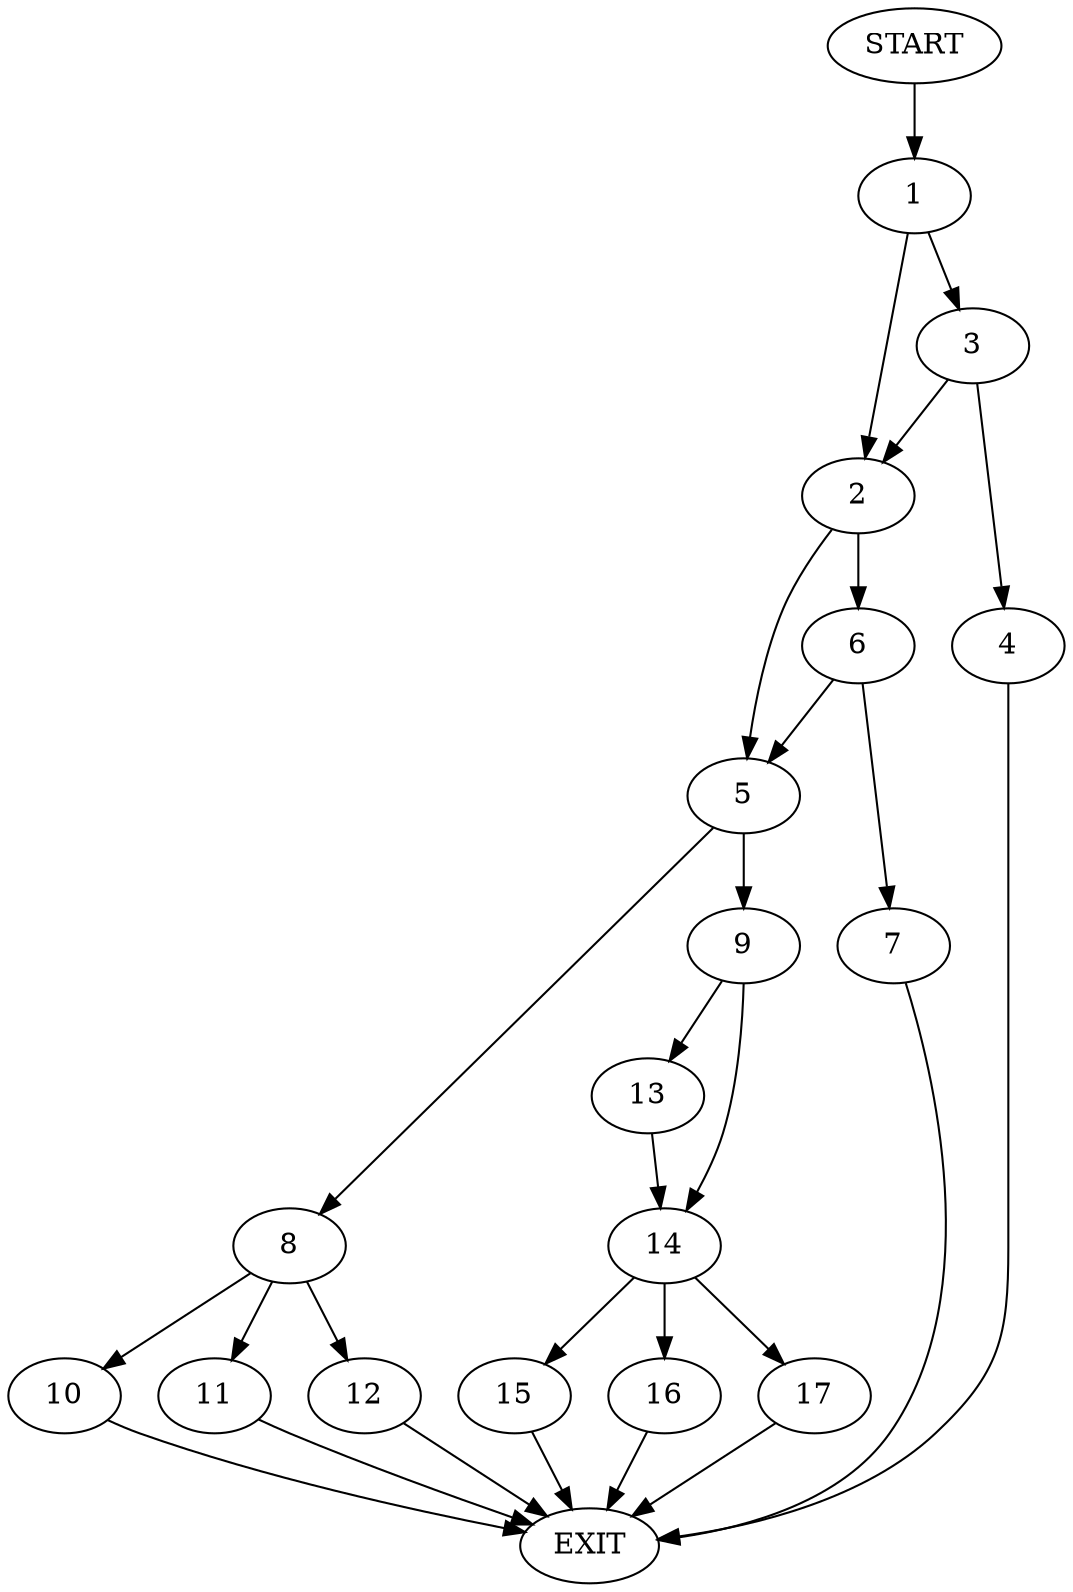 digraph {
0 [label="START"]
18 [label="EXIT"]
0 -> 1
1 -> 2
1 -> 3
3 -> 2
3 -> 4
2 -> 5
2 -> 6
4 -> 18
6 -> 5
6 -> 7
5 -> 8
5 -> 9
7 -> 18
8 -> 10
8 -> 11
8 -> 12
9 -> 13
9 -> 14
12 -> 18
10 -> 18
11 -> 18
13 -> 14
14 -> 15
14 -> 16
14 -> 17
15 -> 18
16 -> 18
17 -> 18
}
